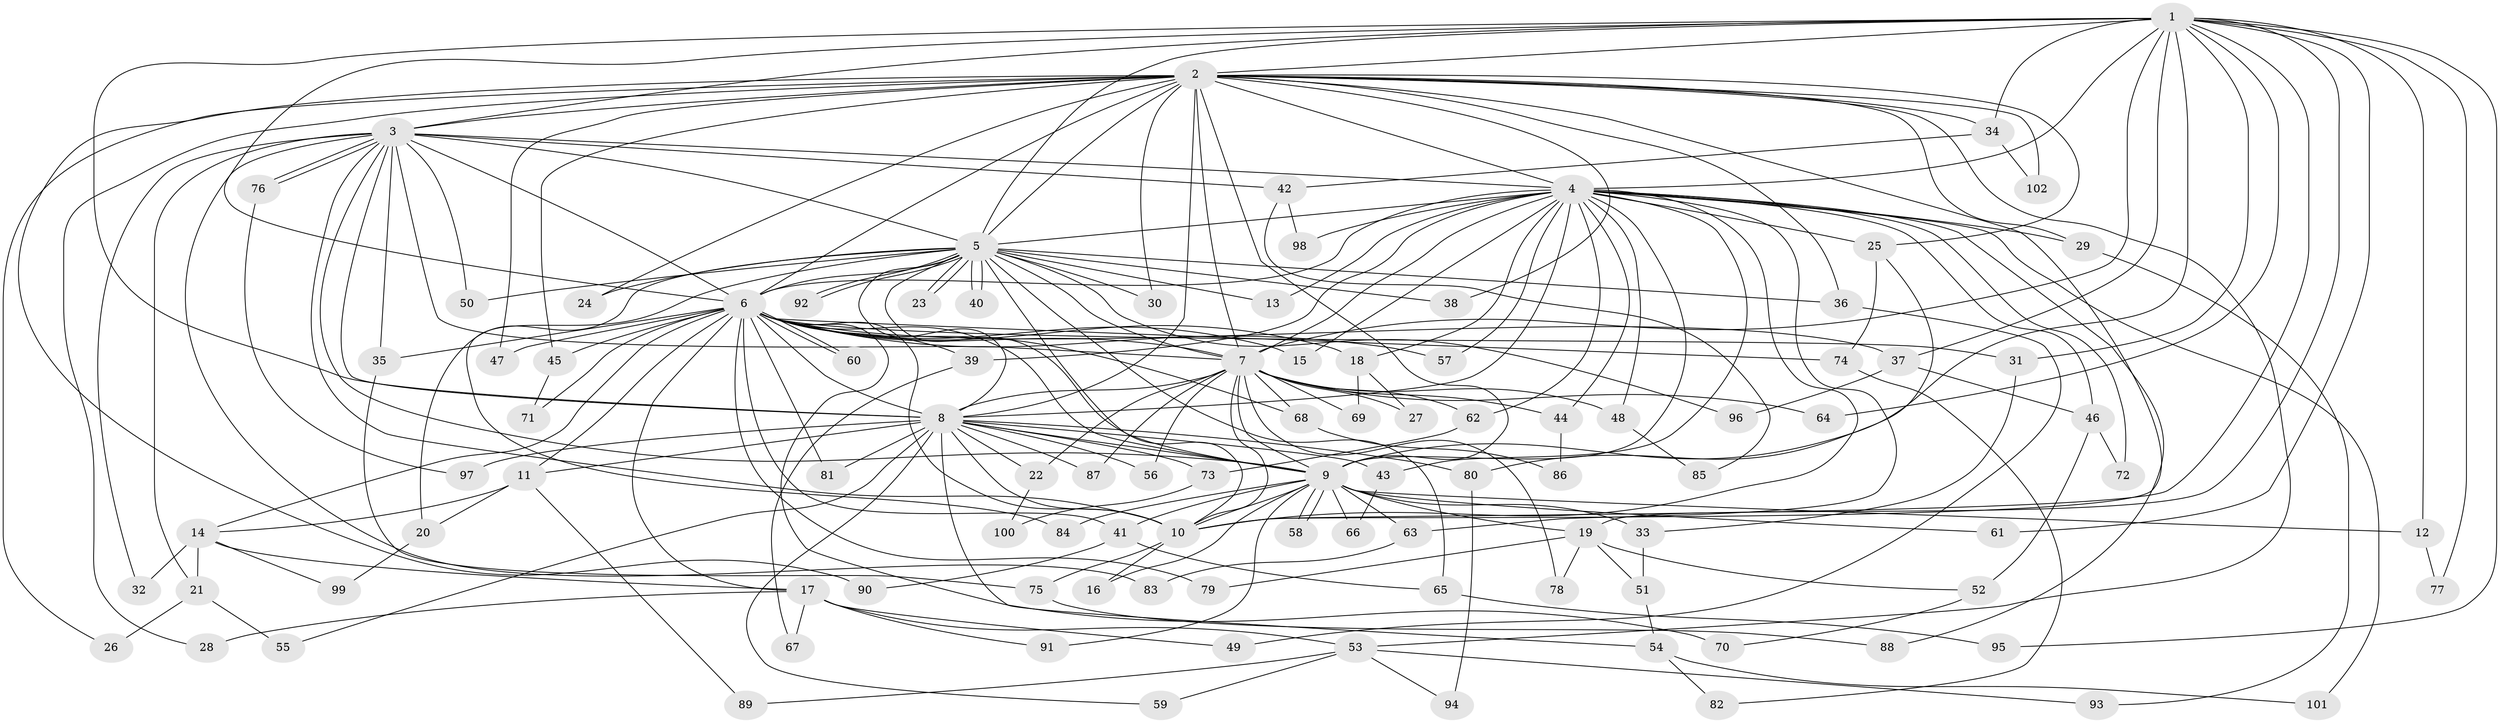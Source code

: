 // Generated by graph-tools (version 1.1) at 2025/49/03/09/25 03:49:28]
// undirected, 102 vertices, 229 edges
graph export_dot {
graph [start="1"]
  node [color=gray90,style=filled];
  1;
  2;
  3;
  4;
  5;
  6;
  7;
  8;
  9;
  10;
  11;
  12;
  13;
  14;
  15;
  16;
  17;
  18;
  19;
  20;
  21;
  22;
  23;
  24;
  25;
  26;
  27;
  28;
  29;
  30;
  31;
  32;
  33;
  34;
  35;
  36;
  37;
  38;
  39;
  40;
  41;
  42;
  43;
  44;
  45;
  46;
  47;
  48;
  49;
  50;
  51;
  52;
  53;
  54;
  55;
  56;
  57;
  58;
  59;
  60;
  61;
  62;
  63;
  64;
  65;
  66;
  67;
  68;
  69;
  70;
  71;
  72;
  73;
  74;
  75;
  76;
  77;
  78;
  79;
  80;
  81;
  82;
  83;
  84;
  85;
  86;
  87;
  88;
  89;
  90;
  91;
  92;
  93;
  94;
  95;
  96;
  97;
  98;
  99;
  100;
  101;
  102;
  1 -- 2;
  1 -- 3;
  1 -- 4;
  1 -- 5;
  1 -- 6;
  1 -- 7;
  1 -- 8;
  1 -- 9;
  1 -- 10;
  1 -- 12;
  1 -- 19;
  1 -- 31;
  1 -- 34;
  1 -- 37;
  1 -- 61;
  1 -- 64;
  1 -- 77;
  1 -- 95;
  2 -- 3;
  2 -- 4;
  2 -- 5;
  2 -- 6;
  2 -- 7;
  2 -- 8;
  2 -- 9;
  2 -- 10;
  2 -- 24;
  2 -- 25;
  2 -- 26;
  2 -- 28;
  2 -- 29;
  2 -- 30;
  2 -- 34;
  2 -- 36;
  2 -- 38;
  2 -- 45;
  2 -- 47;
  2 -- 53;
  2 -- 90;
  2 -- 102;
  3 -- 4;
  3 -- 5;
  3 -- 6;
  3 -- 7;
  3 -- 8;
  3 -- 9;
  3 -- 10;
  3 -- 21;
  3 -- 32;
  3 -- 35;
  3 -- 42;
  3 -- 50;
  3 -- 76;
  3 -- 76;
  3 -- 83;
  4 -- 5;
  4 -- 6;
  4 -- 7;
  4 -- 8;
  4 -- 9;
  4 -- 10;
  4 -- 13;
  4 -- 15;
  4 -- 18;
  4 -- 25;
  4 -- 29;
  4 -- 39;
  4 -- 43;
  4 -- 44;
  4 -- 46;
  4 -- 48;
  4 -- 57;
  4 -- 62;
  4 -- 63;
  4 -- 72;
  4 -- 88;
  4 -- 98;
  4 -- 101;
  5 -- 6;
  5 -- 7;
  5 -- 8;
  5 -- 9;
  5 -- 10;
  5 -- 13;
  5 -- 20;
  5 -- 23;
  5 -- 23;
  5 -- 24;
  5 -- 30;
  5 -- 36;
  5 -- 38;
  5 -- 40;
  5 -- 40;
  5 -- 50;
  5 -- 65;
  5 -- 84;
  5 -- 92;
  5 -- 92;
  5 -- 96;
  6 -- 7;
  6 -- 8;
  6 -- 9;
  6 -- 10;
  6 -- 11;
  6 -- 14;
  6 -- 15;
  6 -- 17;
  6 -- 18;
  6 -- 31;
  6 -- 35;
  6 -- 37;
  6 -- 39;
  6 -- 41;
  6 -- 45;
  6 -- 47;
  6 -- 57;
  6 -- 60;
  6 -- 60;
  6 -- 68;
  6 -- 70;
  6 -- 71;
  6 -- 74;
  6 -- 79;
  6 -- 81;
  7 -- 8;
  7 -- 9;
  7 -- 10;
  7 -- 22;
  7 -- 27;
  7 -- 44;
  7 -- 48;
  7 -- 56;
  7 -- 62;
  7 -- 64;
  7 -- 68;
  7 -- 69;
  7 -- 78;
  7 -- 87;
  8 -- 9;
  8 -- 10;
  8 -- 11;
  8 -- 22;
  8 -- 43;
  8 -- 54;
  8 -- 55;
  8 -- 56;
  8 -- 59;
  8 -- 73;
  8 -- 80;
  8 -- 81;
  8 -- 87;
  8 -- 97;
  9 -- 10;
  9 -- 12;
  9 -- 16;
  9 -- 19;
  9 -- 33;
  9 -- 41;
  9 -- 58;
  9 -- 58;
  9 -- 61;
  9 -- 63;
  9 -- 66;
  9 -- 84;
  9 -- 91;
  10 -- 16;
  10 -- 75;
  11 -- 14;
  11 -- 20;
  11 -- 89;
  12 -- 77;
  14 -- 17;
  14 -- 21;
  14 -- 32;
  14 -- 99;
  17 -- 28;
  17 -- 49;
  17 -- 53;
  17 -- 67;
  17 -- 91;
  18 -- 27;
  18 -- 69;
  19 -- 51;
  19 -- 52;
  19 -- 78;
  19 -- 79;
  20 -- 99;
  21 -- 26;
  21 -- 55;
  22 -- 100;
  25 -- 74;
  25 -- 80;
  29 -- 93;
  31 -- 33;
  33 -- 51;
  34 -- 42;
  34 -- 102;
  35 -- 75;
  36 -- 49;
  37 -- 46;
  37 -- 96;
  39 -- 67;
  41 -- 65;
  41 -- 90;
  42 -- 85;
  42 -- 98;
  43 -- 66;
  44 -- 86;
  45 -- 71;
  46 -- 52;
  46 -- 72;
  48 -- 85;
  51 -- 54;
  52 -- 70;
  53 -- 59;
  53 -- 89;
  53 -- 93;
  53 -- 94;
  54 -- 82;
  54 -- 101;
  62 -- 73;
  63 -- 83;
  65 -- 95;
  68 -- 86;
  73 -- 100;
  74 -- 82;
  75 -- 88;
  76 -- 97;
  80 -- 94;
}
